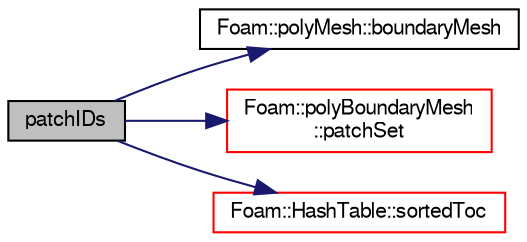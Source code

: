 digraph "patchIDs"
{
  bgcolor="transparent";
  edge [fontname="FreeSans",fontsize="10",labelfontname="FreeSans",labelfontsize="10"];
  node [fontname="FreeSans",fontsize="10",shape=record];
  rankdir="LR";
  Node1 [label="patchIDs",height=0.2,width=0.4,color="black", fillcolor="grey75", style="filled" fontcolor="black"];
  Node1 -> Node2 [color="midnightblue",fontsize="10",style="solid",fontname="FreeSans"];
  Node2 [label="Foam::polyMesh::boundaryMesh",height=0.2,width=0.4,color="black",URL="$a01861.html#a6b7f5ba89250dbd7a1c6c7860ab60fe3",tooltip="Return boundary mesh. "];
  Node1 -> Node3 [color="midnightblue",fontsize="10",style="solid",fontname="FreeSans"];
  Node3 [label="Foam::polyBoundaryMesh\l::patchSet",height=0.2,width=0.4,color="red",URL="$a01855.html#aaab6315ef003537187584006f4c14d30",tooltip="Return the set of patch IDs corresponding to the given names. "];
  Node1 -> Node4 [color="midnightblue",fontsize="10",style="solid",fontname="FreeSans"];
  Node4 [label="Foam::HashTable::sortedToc",height=0.2,width=0.4,color="red",URL="$a00959.html#a239049ebafee5b14167ee937667d4692",tooltip="Return the table of contents as a sorted list. "];
}
